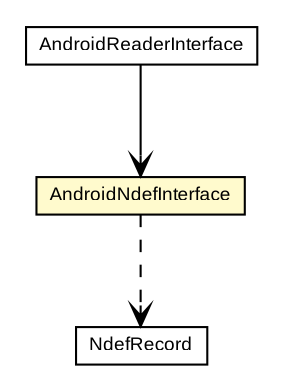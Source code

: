 #!/usr/local/bin/dot
#
# Class diagram 
# Generated by UMLGraph version R5_7_2-3-gee82a7 (http://www.umlgraph.org/)
#

digraph G {
	edge [fontname="arial",fontsize=10,labelfontname="arial",labelfontsize=10];
	node [fontname="arial",fontsize=10,shape=plaintext];
	nodesep=0.25;
	ranksep=0.5;
	// com.st.st25android.AndroidReaderInterface
	c35 [label=<<table title="com.st.st25android.AndroidReaderInterface" border="0" cellborder="1" cellspacing="0" cellpadding="2" port="p" href="./AndroidReaderInterface.html">
		<tr><td><table border="0" cellspacing="0" cellpadding="1">
<tr><td align="center" balign="center"> AndroidReaderInterface </td></tr>
		</table></td></tr>
		</table>>, URL="./AndroidReaderInterface.html", fontname="arial", fontcolor="black", fontsize=9.0];
	// com.st.st25android.AndroidNdefInterface
	c38 [label=<<table title="com.st.st25android.AndroidNdefInterface" border="0" cellborder="1" cellspacing="0" cellpadding="2" port="p" bgcolor="lemonChiffon" href="./AndroidNdefInterface.html">
		<tr><td><table border="0" cellspacing="0" cellpadding="1">
<tr><td align="center" balign="center"> AndroidNdefInterface </td></tr>
		</table></td></tr>
		</table>>, URL="./AndroidNdefInterface.html", fontname="arial", fontcolor="black", fontsize=9.0];
	// com.st.st25android.AndroidReaderInterface NAVASSOC com.st.st25android.AndroidNdefInterface
	c35:p -> c38:p [taillabel="", label="", headlabel="", fontname="arial", fontcolor="black", fontsize=10.0, color="black", arrowhead=open];
	// com.st.st25android.AndroidNdefInterface DEPEND NdefRecord
	c38:p -> c39:p [taillabel="", label="", headlabel="", fontname="arial", fontcolor="black", fontsize=10.0, color="black", arrowhead=open, style=dashed];
	// NdefRecord
	c39[label=<<table title="NdefRecord" border="0" cellborder="1" cellspacing="0" cellpadding="2" port="p" href="http://java.sun.com/j2se/1.4.2/docs/api//NdefRecord.html">
		<tr><td><table border="0" cellspacing="0" cellpadding="1">
<tr><td align="center" balign="center"> NdefRecord </td></tr>
		</table></td></tr>
		</table>>, fontname="arial", fontcolor="black", fontsize=9.0];
}

